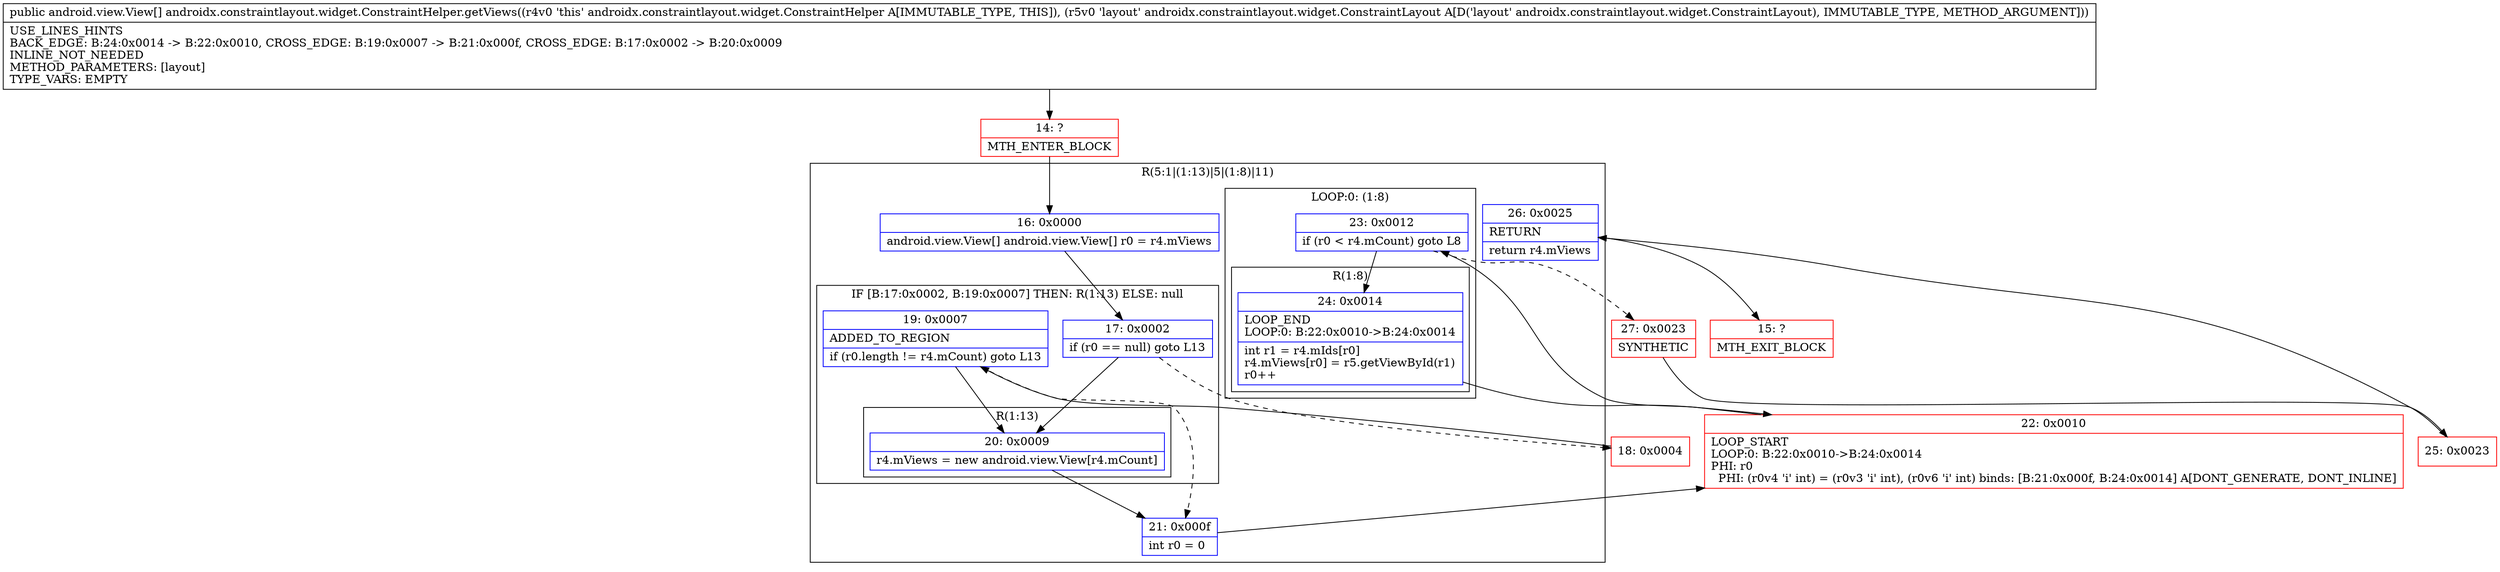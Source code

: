 digraph "CFG forandroidx.constraintlayout.widget.ConstraintHelper.getViews(Landroidx\/constraintlayout\/widget\/ConstraintLayout;)[Landroid\/view\/View;" {
subgraph cluster_Region_825470355 {
label = "R(5:1|(1:13)|5|(1:8)|11)";
node [shape=record,color=blue];
Node_16 [shape=record,label="{16\:\ 0x0000|android.view.View[] android.view.View[] r0 = r4.mViews\l}"];
subgraph cluster_IfRegion_646324088 {
label = "IF [B:17:0x0002, B:19:0x0007] THEN: R(1:13) ELSE: null";
node [shape=record,color=blue];
Node_17 [shape=record,label="{17\:\ 0x0002|if (r0 == null) goto L13\l}"];
Node_19 [shape=record,label="{19\:\ 0x0007|ADDED_TO_REGION\l|if (r0.length != r4.mCount) goto L13\l}"];
subgraph cluster_Region_1978732582 {
label = "R(1:13)";
node [shape=record,color=blue];
Node_20 [shape=record,label="{20\:\ 0x0009|r4.mViews = new android.view.View[r4.mCount]\l}"];
}
}
Node_21 [shape=record,label="{21\:\ 0x000f|int r0 = 0\l}"];
subgraph cluster_LoopRegion_1917670881 {
label = "LOOP:0: (1:8)";
node [shape=record,color=blue];
Node_23 [shape=record,label="{23\:\ 0x0012|if (r0 \< r4.mCount) goto L8\l}"];
subgraph cluster_Region_64895223 {
label = "R(1:8)";
node [shape=record,color=blue];
Node_24 [shape=record,label="{24\:\ 0x0014|LOOP_END\lLOOP:0: B:22:0x0010\-\>B:24:0x0014\l|int r1 = r4.mIds[r0]\lr4.mViews[r0] = r5.getViewById(r1)\lr0++\l}"];
}
}
Node_26 [shape=record,label="{26\:\ 0x0025|RETURN\l|return r4.mViews\l}"];
}
Node_14 [shape=record,color=red,label="{14\:\ ?|MTH_ENTER_BLOCK\l}"];
Node_18 [shape=record,color=red,label="{18\:\ 0x0004}"];
Node_22 [shape=record,color=red,label="{22\:\ 0x0010|LOOP_START\lLOOP:0: B:22:0x0010\-\>B:24:0x0014\lPHI: r0 \l  PHI: (r0v4 'i' int) = (r0v3 'i' int), (r0v6 'i' int) binds: [B:21:0x000f, B:24:0x0014] A[DONT_GENERATE, DONT_INLINE]\l}"];
Node_27 [shape=record,color=red,label="{27\:\ 0x0023|SYNTHETIC\l}"];
Node_25 [shape=record,color=red,label="{25\:\ 0x0023}"];
Node_15 [shape=record,color=red,label="{15\:\ ?|MTH_EXIT_BLOCK\l}"];
MethodNode[shape=record,label="{public android.view.View[] androidx.constraintlayout.widget.ConstraintHelper.getViews((r4v0 'this' androidx.constraintlayout.widget.ConstraintHelper A[IMMUTABLE_TYPE, THIS]), (r5v0 'layout' androidx.constraintlayout.widget.ConstraintLayout A[D('layout' androidx.constraintlayout.widget.ConstraintLayout), IMMUTABLE_TYPE, METHOD_ARGUMENT]))  | USE_LINES_HINTS\lBACK_EDGE: B:24:0x0014 \-\> B:22:0x0010, CROSS_EDGE: B:19:0x0007 \-\> B:21:0x000f, CROSS_EDGE: B:17:0x0002 \-\> B:20:0x0009\lINLINE_NOT_NEEDED\lMETHOD_PARAMETERS: [layout]\lTYPE_VARS: EMPTY\l}"];
MethodNode -> Node_14;Node_16 -> Node_17;
Node_17 -> Node_18[style=dashed];
Node_17 -> Node_20;
Node_19 -> Node_20;
Node_19 -> Node_21[style=dashed];
Node_20 -> Node_21;
Node_21 -> Node_22;
Node_23 -> Node_24;
Node_23 -> Node_27[style=dashed];
Node_24 -> Node_22;
Node_26 -> Node_15;
Node_14 -> Node_16;
Node_18 -> Node_19;
Node_22 -> Node_23;
Node_27 -> Node_25;
Node_25 -> Node_26;
}

